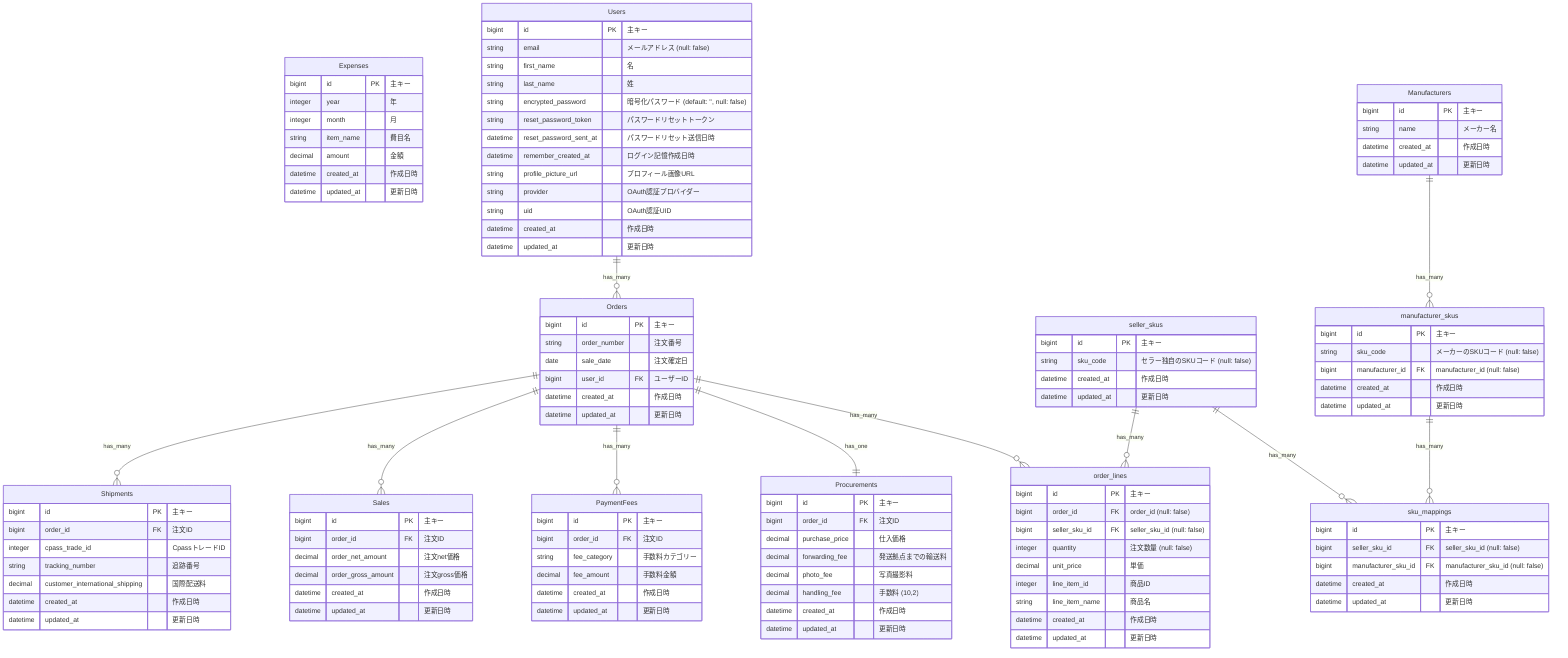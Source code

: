 erDiagram
    Orders {
        bigint id PK "主キー"
        string order_number "注文番号"
        date sale_date "注文確定日"
        bigint user_id FK "ユーザーID"
        datetime created_at "作成日時"
        datetime updated_at "更新日時"
    }

    Shipments {
        bigint id PK "主キー"
        bigint order_id FK "注文ID"
        integer cpass_trade_id "CpassトレードID"
        string tracking_number "追跡番号"
        decimal customer_international_shipping "国際配送料"
        datetime created_at "作成日時"
        datetime updated_at "更新日時"
    }

    Procurements {
        bigint id PK "主キー"
        bigint order_id FK "注文ID"
        decimal purchase_price "仕入価格"
        decimal forwarding_fee "発送拠点までの輸送料"
        decimal photo_fee "写真撮影料"
        decimal handling_fee "手数料 (10,2)"
        datetime created_at "作成日時"
        datetime updated_at "更新日時"
    }

    Sales {
        bigint id PK "主キー"
        bigint order_id FK "注文ID"
        decimal order_net_amount "注文net価格"
        decimal order_gross_amount "注文gross価格"
        datetime created_at "作成日時"
        datetime updated_at "更新日時"
    }

    PaymentFees {
        bigint id PK "主キー"
        bigint order_id FK "注文ID"
        string fee_category "手数料カテゴリー"
        decimal fee_amount "手数料金額"
        datetime created_at "作成日時"
        datetime updated_at "更新日時"
    }

    Expenses {
        bigint id PK "主キー"
        integer year "年"
        integer month "月"
        string item_name "費目名"
        decimal amount "金額"
        datetime created_at "作成日時"
        datetime updated_at "更新日時"
    }

    Users {
        bigint id PK "主キー"
        string email "メールアドレス (null: false)"
        string first_name "名"
        string last_name "姓"
        string encrypted_password "暗号化パスワード (default: '', null: false)"
        string reset_password_token "パスワードリセットトークン"
        datetime reset_password_sent_at "パスワードリセット送信日時"
        datetime remember_created_at "ログイン記憶作成日時"
        string profile_picture_url "プロフィール画像URL"
        string provider "OAuth認証プロバイダー"
        string uid "OAuth認証UID"
        datetime created_at "作成日時"
        datetime updated_at "更新日時"
    }

    Manufacturers {
        bigint id PK "主キー"
        string name "メーカー名"
        datetime created_at "作成日時"
        datetime updated_at "更新日時"
    }

    seller_skus {
        bigint id PK "主キー"
        string sku_code "セラー独自のSKUコード (null: false)"
        datetime created_at "作成日時"
        datetime updated_at "更新日時"
    }

    manufacturer_skus {
        bigint id PK "主キー"
        string sku_code "メーカーのSKUコード (null: false)"
        bigint manufacturer_id FK "manufacturer_id (null: false)"
        datetime created_at "作成日時"
        datetime updated_at "更新日時"
    }

    sku_mappings {
        bigint id PK "主キー"
        bigint seller_sku_id FK "seller_sku_id (null: false)"
        bigint manufacturer_sku_id FK "manufacturer_sku_id (null: false)"
        datetime created_at "作成日時"
        datetime updated_at "更新日時"
    }

    order_lines {
        bigint id PK "主キー"
        bigint order_id FK "order_id (null: false)"
        bigint seller_sku_id FK "seller_sku_id (null: false)"
        integer quantity "注文数量 (null: false)"
        decimal unit_price "単価"
        integer line_item_id "商品ID"
        string line_item_name "商品名"
        datetime created_at "作成日時"
        datetime updated_at "更新日時"
    }

    Orders ||--o{ Shipments : "has_many"
    Orders ||--o{ Sales : "has_many"
    Orders ||--o{ PaymentFees : "has_many"
    Orders ||--|| Procurements : "has_one"
    Users ||--o{ Orders : "has_many"
    Manufacturers ||--o{ manufacturer_skus : "has_many"
    seller_skus ||--o{ sku_mappings : "has_many"
    manufacturer_skus ||--o{ sku_mappings : "has_many"
    Orders ||--o{ order_lines : "has_many"
    seller_skus ||--o{ order_lines : "has_many"